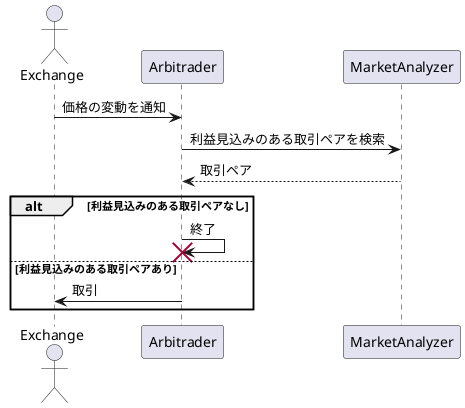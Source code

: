 @startuml
actor Exchange
Exchange -> Arbitrader : 価格の変動を通知
Arbitrader -> MarketAnalyzer : 利益見込みのある取引ペアを検索
Arbitrader <-- MarketAnalyzer : 取引ペア
alt 利益見込みのある取引ペアなし
    Arbitrader -> Arbitrader : 終了
    destroy Arbitrader
else 利益見込みのある取引ペアあり
    Arbitrader -> Exchange : 取引
end
@enduml